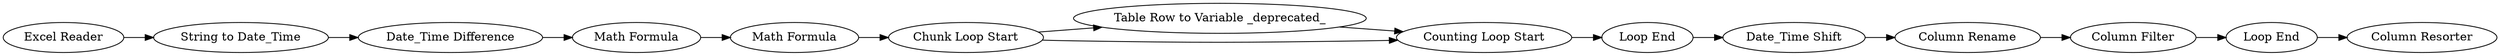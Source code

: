 digraph {
	"-3552130702170253081_62" [label="Math Formula"]
	"-3552130702170253081_69" [label="Column Filter"]
	"-3552130702170253081_65" [label="Table Row to Variable _deprecated_"]
	"-3552130702170253081_59" [label="Date_Time Difference"]
	"-3552130702170253081_63" [label="Loop End"]
	"-3552130702170253081_72" [label="Chunk Loop Start"]
	"-3552130702170253081_64" [label="Counting Loop Start"]
	"-3552130702170253081_70" [label="Column Rename"]
	"-3552130702170253081_57" [label="Excel Reader"]
	"-3552130702170253081_68" [label="Loop End"]
	"-3552130702170253081_71" [label="Column Resorter"]
	"-3552130702170253081_66" [label="Date_Time Shift"]
	"-3552130702170253081_67" [label="Math Formula"]
	"-3552130702170253081_58" [label="String to Date_Time"]
	"-3552130702170253081_69" -> "-3552130702170253081_68"
	"-3552130702170253081_65" -> "-3552130702170253081_64"
	"-3552130702170253081_62" -> "-3552130702170253081_67"
	"-3552130702170253081_72" -> "-3552130702170253081_64"
	"-3552130702170253081_67" -> "-3552130702170253081_72"
	"-3552130702170253081_64" -> "-3552130702170253081_63"
	"-3552130702170253081_58" -> "-3552130702170253081_59"
	"-3552130702170253081_68" -> "-3552130702170253081_71"
	"-3552130702170253081_66" -> "-3552130702170253081_70"
	"-3552130702170253081_63" -> "-3552130702170253081_66"
	"-3552130702170253081_70" -> "-3552130702170253081_69"
	"-3552130702170253081_57" -> "-3552130702170253081_58"
	"-3552130702170253081_59" -> "-3552130702170253081_62"
	"-3552130702170253081_72" -> "-3552130702170253081_65"
	rankdir=LR
}
